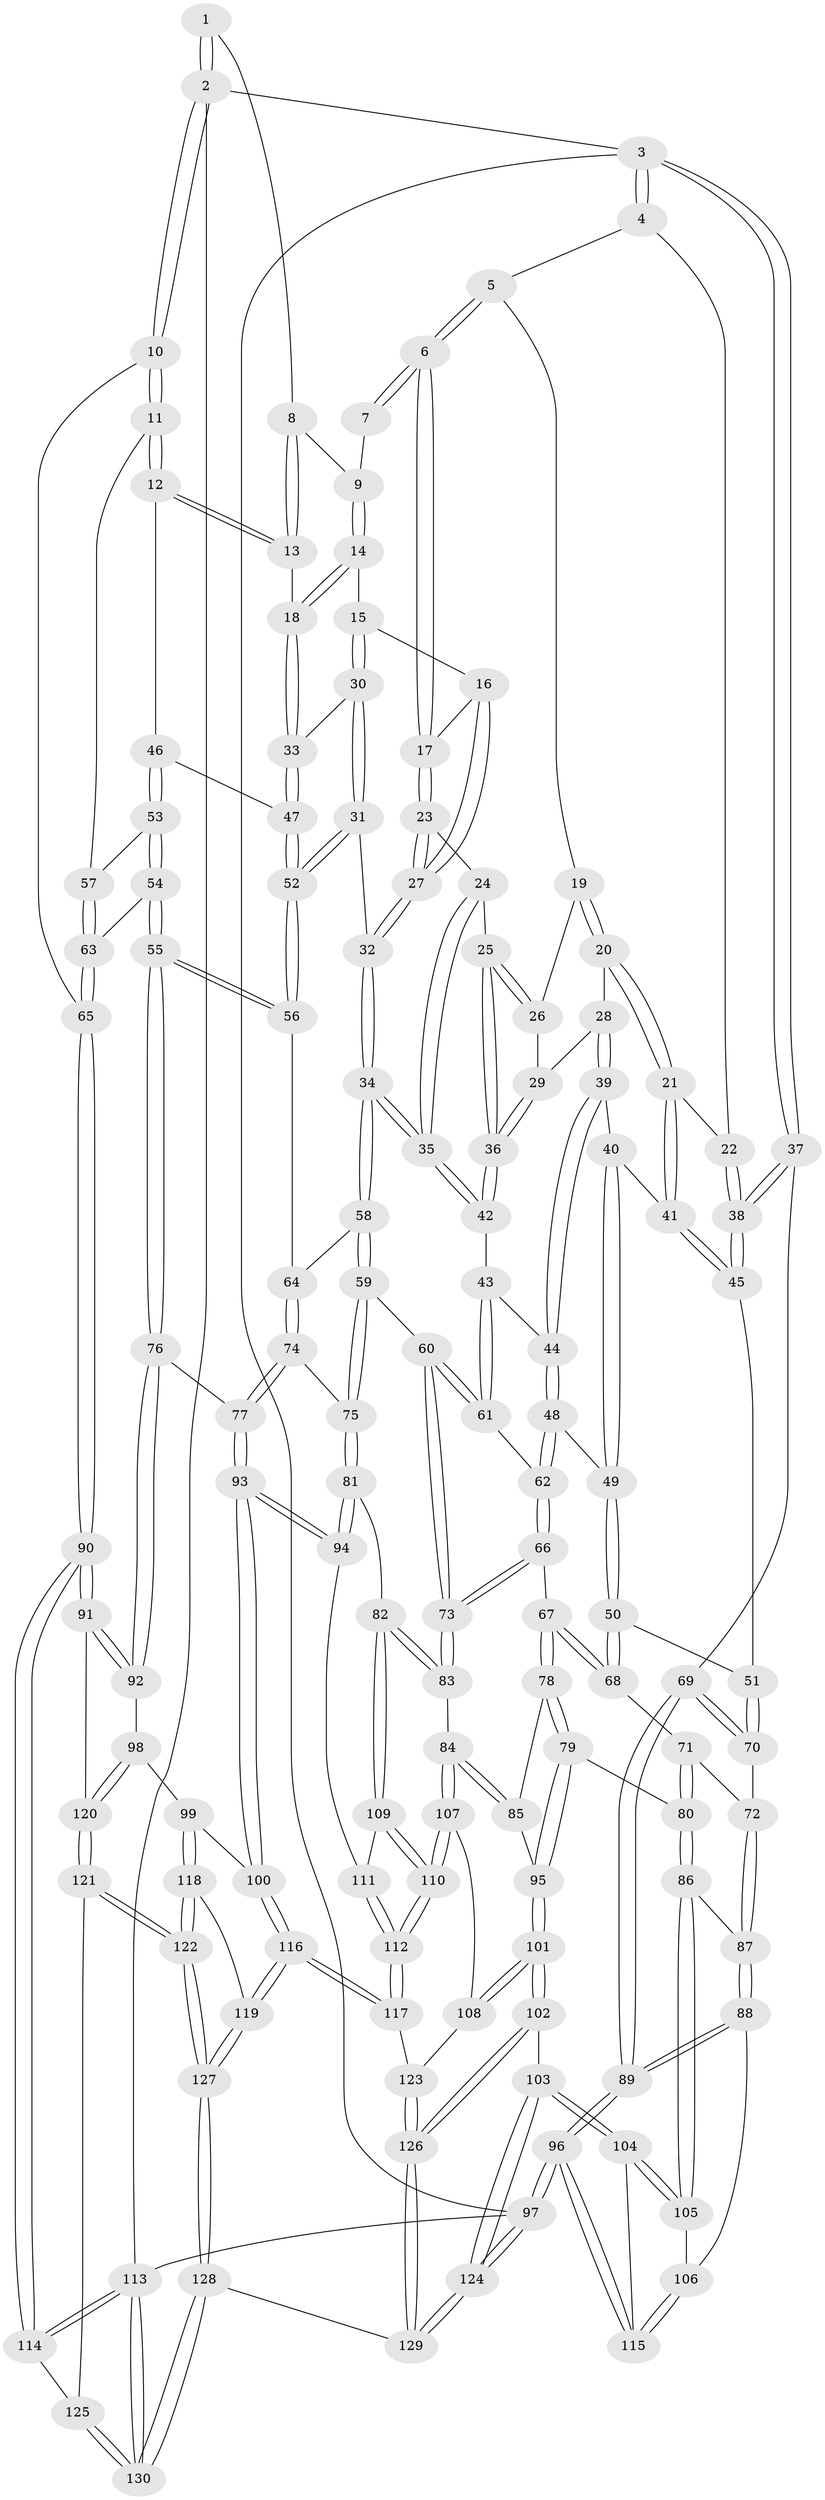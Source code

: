 // coarse degree distribution, {4: 0.44871794871794873, 6: 0.08974358974358974, 5: 0.38461538461538464, 3: 0.07692307692307693}
// Generated by graph-tools (version 1.1) at 2025/52/02/27/25 19:52:41]
// undirected, 130 vertices, 322 edges
graph export_dot {
graph [start="1"]
  node [color=gray90,style=filled];
  1 [pos="+0.9639745901418908+0"];
  2 [pos="+1+0"];
  3 [pos="+0+0"];
  4 [pos="+0.3873909295750959+0"];
  5 [pos="+0.43454194252375755+0"];
  6 [pos="+0.530100030652735+0"];
  7 [pos="+0.630901319038917+0"];
  8 [pos="+0.87509449715745+0.07440560425897508"];
  9 [pos="+0.8052269601395676+0.1263334284998965"];
  10 [pos="+1+0.2318419226928914"];
  11 [pos="+1+0.25132981126782206"];
  12 [pos="+1+0.2369497522318814"];
  13 [pos="+0.9255719418632308+0.20166604011458122"];
  14 [pos="+0.7648506038251752+0.1631737649259772"];
  15 [pos="+0.6952861103193749+0.1514649032796969"];
  16 [pos="+0.6589254900761944+0.10990757031511592"];
  17 [pos="+0.5534713727326397+0"];
  18 [pos="+0.8303293962945116+0.2383664698004132"];
  19 [pos="+0.4092585133634925+0"];
  20 [pos="+0.2697373648238113+0.19982247863819266"];
  21 [pos="+0.15670376846639722+0.16656605679623376"];
  22 [pos="+0.14794030739810865+0.14663517755293598"];
  23 [pos="+0.520520986398724+0.16776512748108213"];
  24 [pos="+0.49960453752491696+0.2051007341544753"];
  25 [pos="+0.4365495030071272+0.23755143599818668"];
  26 [pos="+0.38084476859051414+0.16149663574259374"];
  27 [pos="+0.5838119554497637+0.24454170214332877"];
  28 [pos="+0.3111648171920159+0.22551919083594593"];
  29 [pos="+0.3304139484266032+0.21389574642033463"];
  30 [pos="+0.6787021432020642+0.270842712135603"];
  31 [pos="+0.6395318037333226+0.34028523394812143"];
  32 [pos="+0.602463038529264+0.3417076534144975"];
  33 [pos="+0.8207013919993699+0.26790061308202845"];
  34 [pos="+0.5673003670895075+0.35497234507160985"];
  35 [pos="+0.552320100879431+0.34613290740787883"];
  36 [pos="+0.4259322962928519+0.28309640752397425"];
  37 [pos="+0+0.017257248485420307"];
  38 [pos="+0+0.021750364862177435"];
  39 [pos="+0.30885623892775754+0.271085766274812"];
  40 [pos="+0.1898752172082698+0.2694958175943939"];
  41 [pos="+0.15574189676296094+0.2399583741005627"];
  42 [pos="+0.4255560559133168+0.31316455362242024"];
  43 [pos="+0.3842321153912177+0.34003890917794605"];
  44 [pos="+0.32980229011241247+0.34176581002734957"];
  45 [pos="+0.10103630607439361+0.31748633065476506"];
  46 [pos="+0.8784702542416634+0.3298045200808398"];
  47 [pos="+0.8223038074540677+0.29150711862712353"];
  48 [pos="+0.2827864049630914+0.3824788837187275"];
  49 [pos="+0.255677305115073+0.37329329118651994"];
  50 [pos="+0.10407745519015266+0.4064822024960603"];
  51 [pos="+0.08765760249087966+0.39764498724034514"];
  52 [pos="+0.739918823035779+0.4171826202567231"];
  53 [pos="+0.8999706842282188+0.39495860783927844"];
  54 [pos="+0.8282366806113751+0.5223167761026002"];
  55 [pos="+0.8065205110071402+0.5324208367041043"];
  56 [pos="+0.7488687603811742+0.4367125750960887"];
  57 [pos="+0.9756693754308221+0.3645442777040122"];
  58 [pos="+0.534302443243266+0.4400161165365451"];
  59 [pos="+0.5271188773360832+0.44902929751703097"];
  60 [pos="+0.46637523076243503+0.49110216707634113"];
  61 [pos="+0.4286267270252652+0.4500375877385238"];
  62 [pos="+0.2878242483617494+0.44232619682157276"];
  63 [pos="+0.9765765633986471+0.5185222958262596"];
  64 [pos="+0.6064946112997597+0.47987959892601406"];
  65 [pos="+1+0.5556723773932145"];
  66 [pos="+0.27661731298395165+0.5027007344408363"];
  67 [pos="+0.26923810704263834+0.5078005827185945"];
  68 [pos="+0.1542888302876946+0.4885329398732242"];
  69 [pos="+0+0.4668707750330675"];
  70 [pos="+0+0.4639959634281728"];
  71 [pos="+0.13994047014966357+0.5213684339545755"];
  72 [pos="+0.03348799511022104+0.5459514282495797"];
  73 [pos="+0.4348837049860646+0.5753732585518977"];
  74 [pos="+0.6844520897199685+0.5995405353272677"];
  75 [pos="+0.6386146669757183+0.6144958266009349"];
  76 [pos="+0.790248335077277+0.5738915381951694"];
  77 [pos="+0.7285747182990233+0.5931396086361111"];
  78 [pos="+0.25668248841529406+0.5454482554857149"];
  79 [pos="+0.1521113089874358+0.648303870261857"];
  80 [pos="+0.14481442579566306+0.6486019436770654"];
  81 [pos="+0.6031058298071271+0.6366861846543654"];
  82 [pos="+0.5045166467505356+0.6656914667755801"];
  83 [pos="+0.44873152606938455+0.6369290131406229"];
  84 [pos="+0.43716806168009614+0.6443650068434252"];
  85 [pos="+0.30133793368484224+0.6613412522137172"];
  86 [pos="+0.1422040945375802+0.6499173679555471"];
  87 [pos="+0.12077840048826693+0.6541506449631079"];
  88 [pos="+0.07371902705320868+0.6897626914474719"];
  89 [pos="+0+0.6830749639806073"];
  90 [pos="+1+0.7792746299516947"];
  91 [pos="+0.9628429720749598+0.7552730666289337"];
  92 [pos="+0.8045467432186789+0.6037177578944095"];
  93 [pos="+0.6740588899227095+0.7924216274544141"];
  94 [pos="+0.6619485920725625+0.7809152093382182"];
  95 [pos="+0.2546776791871761+0.6954048244190985"];
  96 [pos="+0+1"];
  97 [pos="+0+1"];
  98 [pos="+0.7545099985592393+0.8000651706561672"];
  99 [pos="+0.747714899312044+0.8007241856371853"];
  100 [pos="+0.6759323470345933+0.7959884382053534"];
  101 [pos="+0.2753689590190241+0.8548409330716988"];
  102 [pos="+0.27108498513568396+0.8636918297370147"];
  103 [pos="+0.2615802467058453+0.8712362163700519"];
  104 [pos="+0.22489568785437086+0.8496597088109978"];
  105 [pos="+0.16826620352343502+0.7635013198017861"];
  106 [pos="+0.08242265014130774+0.7695372003972523"];
  107 [pos="+0.3557387440539881+0.7950319767649239"];
  108 [pos="+0.34596605253189266+0.8050814956217369"];
  109 [pos="+0.512299091034417+0.7062883069350862"];
  110 [pos="+0.511885708660854+0.8078578831485496"];
  111 [pos="+0.6154729930600492+0.7696660285526136"];
  112 [pos="+0.5248376766091357+0.8606686428048457"];
  113 [pos="+1+1"];
  114 [pos="+1+0.792069940375853"];
  115 [pos="+0.07852427618409254+0.81299236108383"];
  116 [pos="+0.6020383173920717+0.9021372340355218"];
  117 [pos="+0.5274644852975067+0.8761855738355961"];
  118 [pos="+0.7154892334050983+0.8673344583886013"];
  119 [pos="+0.6128000520197904+0.9163609315844133"];
  120 [pos="+0.8352622593023871+0.8703261687399297"];
  121 [pos="+0.8327764762949672+0.8943864010428973"];
  122 [pos="+0.7760232605951628+0.9853157226555213"];
  123 [pos="+0.5245634118990954+0.8780487717009688"];
  124 [pos="+0.09670730592393871+1"];
  125 [pos="+0.9529061909498665+0.9532860878332505"];
  126 [pos="+0.459595611532838+0.9335763389413533"];
  127 [pos="+0.7200903510111191+1"];
  128 [pos="+0.7246625862056495+1"];
  129 [pos="+0.4190793942091786+1"];
  130 [pos="+0.8760722719646726+1"];
  1 -- 2;
  1 -- 2;
  1 -- 8;
  2 -- 3;
  2 -- 10;
  2 -- 10;
  2 -- 113;
  3 -- 4;
  3 -- 4;
  3 -- 37;
  3 -- 37;
  3 -- 97;
  4 -- 5;
  4 -- 22;
  5 -- 6;
  5 -- 6;
  5 -- 19;
  6 -- 7;
  6 -- 7;
  6 -- 17;
  6 -- 17;
  7 -- 9;
  8 -- 9;
  8 -- 13;
  8 -- 13;
  9 -- 14;
  9 -- 14;
  10 -- 11;
  10 -- 11;
  10 -- 65;
  11 -- 12;
  11 -- 12;
  11 -- 57;
  12 -- 13;
  12 -- 13;
  12 -- 46;
  13 -- 18;
  14 -- 15;
  14 -- 18;
  14 -- 18;
  15 -- 16;
  15 -- 30;
  15 -- 30;
  16 -- 17;
  16 -- 27;
  16 -- 27;
  17 -- 23;
  17 -- 23;
  18 -- 33;
  18 -- 33;
  19 -- 20;
  19 -- 20;
  19 -- 26;
  20 -- 21;
  20 -- 21;
  20 -- 28;
  21 -- 22;
  21 -- 41;
  21 -- 41;
  22 -- 38;
  22 -- 38;
  23 -- 24;
  23 -- 27;
  23 -- 27;
  24 -- 25;
  24 -- 35;
  24 -- 35;
  25 -- 26;
  25 -- 26;
  25 -- 36;
  25 -- 36;
  26 -- 29;
  27 -- 32;
  27 -- 32;
  28 -- 29;
  28 -- 39;
  28 -- 39;
  29 -- 36;
  29 -- 36;
  30 -- 31;
  30 -- 31;
  30 -- 33;
  31 -- 32;
  31 -- 52;
  31 -- 52;
  32 -- 34;
  32 -- 34;
  33 -- 47;
  33 -- 47;
  34 -- 35;
  34 -- 35;
  34 -- 58;
  34 -- 58;
  35 -- 42;
  35 -- 42;
  36 -- 42;
  36 -- 42;
  37 -- 38;
  37 -- 38;
  37 -- 69;
  38 -- 45;
  38 -- 45;
  39 -- 40;
  39 -- 44;
  39 -- 44;
  40 -- 41;
  40 -- 49;
  40 -- 49;
  41 -- 45;
  41 -- 45;
  42 -- 43;
  43 -- 44;
  43 -- 61;
  43 -- 61;
  44 -- 48;
  44 -- 48;
  45 -- 51;
  46 -- 47;
  46 -- 53;
  46 -- 53;
  47 -- 52;
  47 -- 52;
  48 -- 49;
  48 -- 62;
  48 -- 62;
  49 -- 50;
  49 -- 50;
  50 -- 51;
  50 -- 68;
  50 -- 68;
  51 -- 70;
  51 -- 70;
  52 -- 56;
  52 -- 56;
  53 -- 54;
  53 -- 54;
  53 -- 57;
  54 -- 55;
  54 -- 55;
  54 -- 63;
  55 -- 56;
  55 -- 56;
  55 -- 76;
  55 -- 76;
  56 -- 64;
  57 -- 63;
  57 -- 63;
  58 -- 59;
  58 -- 59;
  58 -- 64;
  59 -- 60;
  59 -- 75;
  59 -- 75;
  60 -- 61;
  60 -- 61;
  60 -- 73;
  60 -- 73;
  61 -- 62;
  62 -- 66;
  62 -- 66;
  63 -- 65;
  63 -- 65;
  64 -- 74;
  64 -- 74;
  65 -- 90;
  65 -- 90;
  66 -- 67;
  66 -- 73;
  66 -- 73;
  67 -- 68;
  67 -- 68;
  67 -- 78;
  67 -- 78;
  68 -- 71;
  69 -- 70;
  69 -- 70;
  69 -- 89;
  69 -- 89;
  70 -- 72;
  71 -- 72;
  71 -- 80;
  71 -- 80;
  72 -- 87;
  72 -- 87;
  73 -- 83;
  73 -- 83;
  74 -- 75;
  74 -- 77;
  74 -- 77;
  75 -- 81;
  75 -- 81;
  76 -- 77;
  76 -- 92;
  76 -- 92;
  77 -- 93;
  77 -- 93;
  78 -- 79;
  78 -- 79;
  78 -- 85;
  79 -- 80;
  79 -- 95;
  79 -- 95;
  80 -- 86;
  80 -- 86;
  81 -- 82;
  81 -- 94;
  81 -- 94;
  82 -- 83;
  82 -- 83;
  82 -- 109;
  82 -- 109;
  83 -- 84;
  84 -- 85;
  84 -- 85;
  84 -- 107;
  84 -- 107;
  85 -- 95;
  86 -- 87;
  86 -- 105;
  86 -- 105;
  87 -- 88;
  87 -- 88;
  88 -- 89;
  88 -- 89;
  88 -- 106;
  89 -- 96;
  89 -- 96;
  90 -- 91;
  90 -- 91;
  90 -- 114;
  90 -- 114;
  91 -- 92;
  91 -- 92;
  91 -- 120;
  92 -- 98;
  93 -- 94;
  93 -- 94;
  93 -- 100;
  93 -- 100;
  94 -- 111;
  95 -- 101;
  95 -- 101;
  96 -- 97;
  96 -- 97;
  96 -- 115;
  96 -- 115;
  97 -- 124;
  97 -- 124;
  97 -- 113;
  98 -- 99;
  98 -- 120;
  98 -- 120;
  99 -- 100;
  99 -- 118;
  99 -- 118;
  100 -- 116;
  100 -- 116;
  101 -- 102;
  101 -- 102;
  101 -- 108;
  101 -- 108;
  102 -- 103;
  102 -- 126;
  102 -- 126;
  103 -- 104;
  103 -- 104;
  103 -- 124;
  103 -- 124;
  104 -- 105;
  104 -- 105;
  104 -- 115;
  105 -- 106;
  106 -- 115;
  106 -- 115;
  107 -- 108;
  107 -- 110;
  107 -- 110;
  108 -- 123;
  109 -- 110;
  109 -- 110;
  109 -- 111;
  110 -- 112;
  110 -- 112;
  111 -- 112;
  111 -- 112;
  112 -- 117;
  112 -- 117;
  113 -- 114;
  113 -- 114;
  113 -- 130;
  113 -- 130;
  114 -- 125;
  116 -- 117;
  116 -- 117;
  116 -- 119;
  116 -- 119;
  117 -- 123;
  118 -- 119;
  118 -- 122;
  118 -- 122;
  119 -- 127;
  119 -- 127;
  120 -- 121;
  120 -- 121;
  121 -- 122;
  121 -- 122;
  121 -- 125;
  122 -- 127;
  122 -- 127;
  123 -- 126;
  123 -- 126;
  124 -- 129;
  124 -- 129;
  125 -- 130;
  125 -- 130;
  126 -- 129;
  126 -- 129;
  127 -- 128;
  127 -- 128;
  128 -- 129;
  128 -- 130;
  128 -- 130;
}
